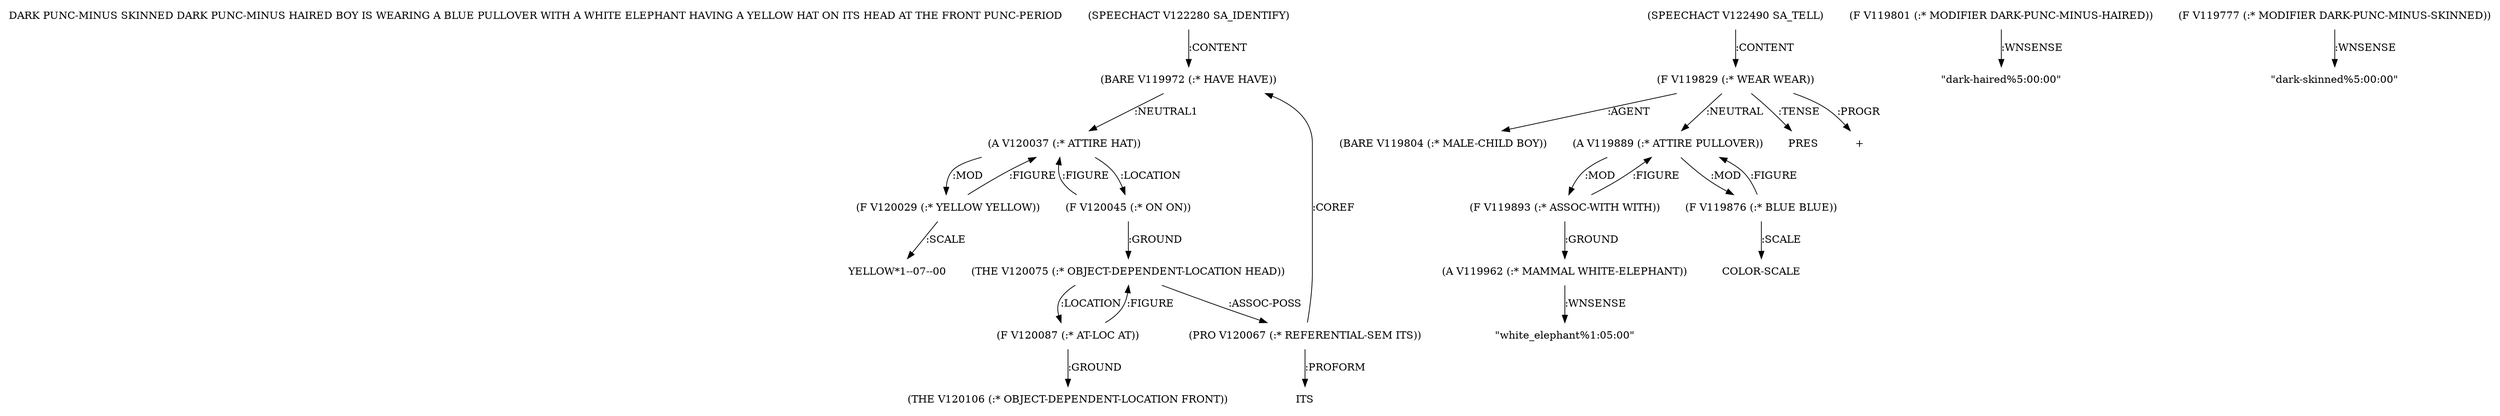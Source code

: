 digraph Terms {
  node [shape=none]
  "DARK PUNC-MINUS SKINNED DARK PUNC-MINUS HAIRED BOY IS WEARING A BLUE PULLOVER WITH A WHITE ELEPHANT HAVING A YELLOW HAT ON ITS HEAD AT THE FRONT PUNC-PERIOD"
  "V122280" [label="(SPEECHACT V122280 SA_IDENTIFY)"]
  "V122280" -> "V119972" [label=":CONTENT"]
  "V119972" [label="(BARE V119972 (:* HAVE HAVE))"]
  "V119972" -> "V120037" [label=":NEUTRAL1"]
  "V120037" [label="(A V120037 (:* ATTIRE HAT))"]
  "V120037" -> "V120045" [label=":LOCATION"]
  "V120037" -> "V120029" [label=":MOD"]
  "V120029" [label="(F V120029 (:* YELLOW YELLOW))"]
  "V120029" -> "V120037" [label=":FIGURE"]
  "V120029" -> "NT128400" [label=":SCALE"]
  "NT128400" [label="YELLOW*1--07--00"]
  "V120045" [label="(F V120045 (:* ON ON))"]
  "V120045" -> "V120075" [label=":GROUND"]
  "V120045" -> "V120037" [label=":FIGURE"]
  "V120075" [label="(THE V120075 (:* OBJECT-DEPENDENT-LOCATION HEAD))"]
  "V120075" -> "V120067" [label=":ASSOC-POSS"]
  "V120075" -> "V120087" [label=":LOCATION"]
  "V120067" [label="(PRO V120067 (:* REFERENTIAL-SEM ITS))"]
  "V120067" -> "NT128401" [label=":PROFORM"]
  "NT128401" [label="ITS"]
  "V120067" -> "V119972" [label=":COREF"]
  "V120087" [label="(F V120087 (:* AT-LOC AT))"]
  "V120087" -> "V120106" [label=":GROUND"]
  "V120087" -> "V120075" [label=":FIGURE"]
  "V120106" [label="(THE V120106 (:* OBJECT-DEPENDENT-LOCATION FRONT))"]
  "V122490" [label="(SPEECHACT V122490 SA_TELL)"]
  "V122490" -> "V119829" [label=":CONTENT"]
  "V119829" [label="(F V119829 (:* WEAR WEAR))"]
  "V119829" -> "V119804" [label=":AGENT"]
  "V119829" -> "V119889" [label=":NEUTRAL"]
  "V119829" -> "NT128402" [label=":TENSE"]
  "NT128402" [label="PRES"]
  "V119829" -> "NT128403" [label=":PROGR"]
  "NT128403" [label="+"]
  "V119804" [label="(BARE V119804 (:* MALE-CHILD BOY))"]
  "V119889" [label="(A V119889 (:* ATTIRE PULLOVER))"]
  "V119889" -> "V119893" [label=":MOD"]
  "V119889" -> "V119876" [label=":MOD"]
  "V119876" [label="(F V119876 (:* BLUE BLUE))"]
  "V119876" -> "V119889" [label=":FIGURE"]
  "V119876" -> "NT128404" [label=":SCALE"]
  "NT128404" [label="COLOR-SCALE"]
  "V119893" [label="(F V119893 (:* ASSOC-WITH WITH))"]
  "V119893" -> "V119962" [label=":GROUND"]
  "V119893" -> "V119889" [label=":FIGURE"]
  "V119962" [label="(A V119962 (:* MAMMAL WHITE-ELEPHANT))"]
  "V119962" -> "NT128405" [label=":WNSENSE"]
  "NT128405" [label="\"white_elephant%1:05:00\""]
  "V119801" [label="(F V119801 (:* MODIFIER DARK-PUNC-MINUS-HAIRED))"]
  "V119801" -> "NT128406" [label=":WNSENSE"]
  "NT128406" [label="\"dark-haired%5:00:00\""]
  "V119777" [label="(F V119777 (:* MODIFIER DARK-PUNC-MINUS-SKINNED))"]
  "V119777" -> "NT128407" [label=":WNSENSE"]
  "NT128407" [label="\"dark-skinned%5:00:00\""]
}
